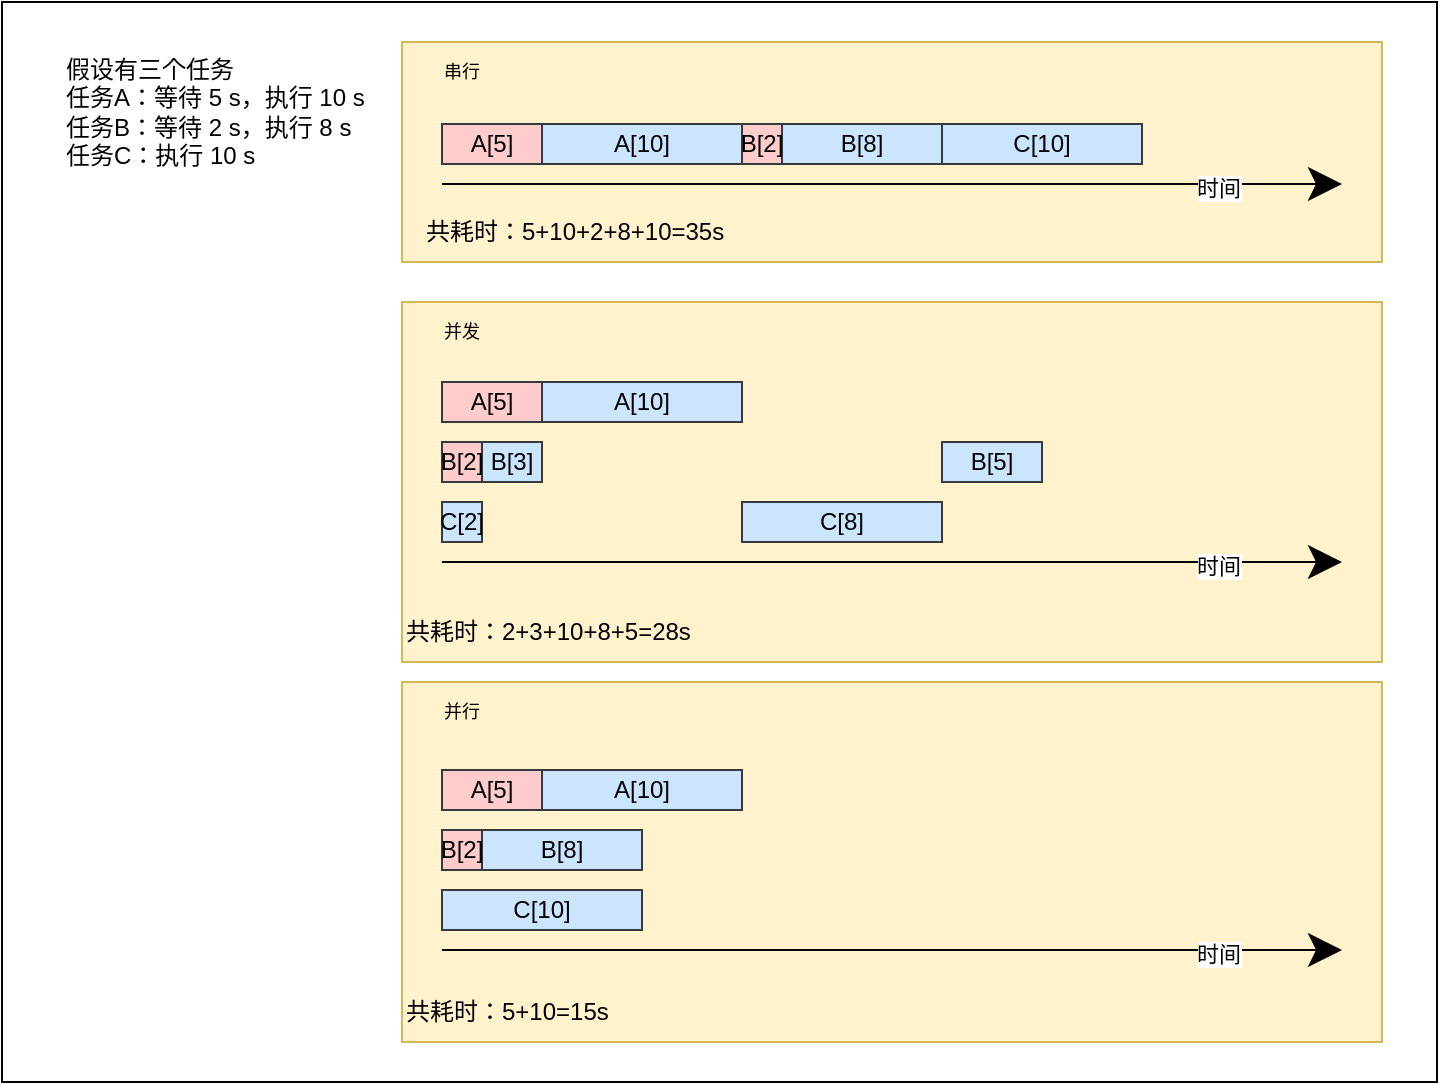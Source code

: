 <mxfile version="19.0.1" type="github">
  <diagram id="YBkWq5HG3aW7KjurHIij" name="Page-1">
    <mxGraphModel dx="1468" dy="856" grid="1" gridSize="10" guides="1" tooltips="1" connect="1" arrows="1" fold="1" page="0" pageScale="1" pageWidth="827" pageHeight="1169" math="0" shadow="0">
      <root>
        <mxCell id="0" />
        <mxCell id="1" parent="0" />
        <mxCell id="tiuEcBF6v56B7dEMuvXk-40" value="" style="rounded=0;whiteSpace=wrap;html=1;hachureGap=4;fontSize=9;" vertex="1" parent="1">
          <mxGeometry x="-240" y="-260" width="717.5" height="540" as="geometry" />
        </mxCell>
        <mxCell id="tiuEcBF6v56B7dEMuvXk-38" value="" style="rounded=0;whiteSpace=wrap;html=1;hachureGap=4;fillColor=#fff2cc;strokeColor=#d6b656;" vertex="1" parent="1">
          <mxGeometry x="-40" y="80" width="490" height="180" as="geometry" />
        </mxCell>
        <mxCell id="tiuEcBF6v56B7dEMuvXk-36" value="" style="rounded=0;whiteSpace=wrap;html=1;hachureGap=4;fillColor=#fff2cc;strokeColor=#d6b656;" vertex="1" parent="1">
          <mxGeometry x="-40" y="-110" width="490" height="180" as="geometry" />
        </mxCell>
        <mxCell id="tiuEcBF6v56B7dEMuvXk-19" value="" style="rounded=0;whiteSpace=wrap;html=1;hachureGap=4;fillColor=#fff2cc;strokeColor=#d6b656;" vertex="1" parent="1">
          <mxGeometry x="-40" y="-240" width="490" height="110" as="geometry" />
        </mxCell>
        <mxCell id="tiuEcBF6v56B7dEMuvXk-1" value="假设有三个任务&lt;br&gt;任务A：等待 5 s，执行 10 s&lt;br&gt;任务B：等待 2 s，执行 8 s&lt;br&gt;任务C：执行 10 s" style="text;html=1;strokeColor=none;fillColor=none;align=left;verticalAlign=middle;whiteSpace=wrap;rounded=0;hachureGap=4;" vertex="1" parent="1">
          <mxGeometry x="-210" y="-240" width="190" height="70" as="geometry" />
        </mxCell>
        <mxCell id="tiuEcBF6v56B7dEMuvXk-2" value="" style="endArrow=classic;html=1;rounded=0;startSize=14;endSize=14;sourcePerimeterSpacing=8;targetPerimeterSpacing=8;curved=1;" edge="1" parent="1">
          <mxGeometry width="50" height="50" relative="1" as="geometry">
            <mxPoint x="-20" y="-169" as="sourcePoint" />
            <mxPoint x="430" y="-169" as="targetPoint" />
          </mxGeometry>
        </mxCell>
        <mxCell id="tiuEcBF6v56B7dEMuvXk-9" value="时间" style="edgeLabel;html=1;align=center;verticalAlign=middle;resizable=0;points=[];" vertex="1" connectable="0" parent="tiuEcBF6v56B7dEMuvXk-2">
          <mxGeometry x="0.722" y="-2" relative="1" as="geometry">
            <mxPoint as="offset" />
          </mxGeometry>
        </mxCell>
        <mxCell id="tiuEcBF6v56B7dEMuvXk-3" value="A[10]" style="rounded=0;whiteSpace=wrap;html=1;hachureGap=4;fillColor=#cce5ff;strokeColor=#36393d;" vertex="1" parent="1">
          <mxGeometry x="30" y="-199" width="100" height="20" as="geometry" />
        </mxCell>
        <mxCell id="tiuEcBF6v56B7dEMuvXk-4" value="B[8]" style="rounded=0;whiteSpace=wrap;html=1;hachureGap=4;fillColor=#cce5ff;strokeColor=#36393d;" vertex="1" parent="1">
          <mxGeometry x="150" y="-199" width="80" height="20" as="geometry" />
        </mxCell>
        <mxCell id="tiuEcBF6v56B7dEMuvXk-6" value="C[10]" style="rounded=0;whiteSpace=wrap;html=1;hachureGap=4;fillColor=#cce5ff;strokeColor=#36393d;" vertex="1" parent="1">
          <mxGeometry x="230" y="-199" width="100" height="20" as="geometry" />
        </mxCell>
        <mxCell id="tiuEcBF6v56B7dEMuvXk-7" value="A[5]" style="rounded=0;whiteSpace=wrap;html=1;hachureGap=4;fillColor=#ffcccc;strokeColor=#36393d;" vertex="1" parent="1">
          <mxGeometry x="-20" y="-199" width="50" height="20" as="geometry" />
        </mxCell>
        <mxCell id="tiuEcBF6v56B7dEMuvXk-8" value="B[2]" style="rounded=0;whiteSpace=wrap;html=1;hachureGap=4;fillColor=#ffcccc;strokeColor=#36393d;" vertex="1" parent="1">
          <mxGeometry x="130" y="-199" width="20" height="20" as="geometry" />
        </mxCell>
        <mxCell id="tiuEcBF6v56B7dEMuvXk-10" value="" style="endArrow=classic;html=1;rounded=0;startSize=14;endSize=14;sourcePerimeterSpacing=8;targetPerimeterSpacing=8;curved=1;" edge="1" parent="1">
          <mxGeometry width="50" height="50" relative="1" as="geometry">
            <mxPoint x="-20" y="20" as="sourcePoint" />
            <mxPoint x="430" y="20" as="targetPoint" />
          </mxGeometry>
        </mxCell>
        <mxCell id="tiuEcBF6v56B7dEMuvXk-11" value="时间" style="edgeLabel;html=1;align=center;verticalAlign=middle;resizable=0;points=[];" vertex="1" connectable="0" parent="tiuEcBF6v56B7dEMuvXk-10">
          <mxGeometry x="0.722" y="-2" relative="1" as="geometry">
            <mxPoint as="offset" />
          </mxGeometry>
        </mxCell>
        <mxCell id="tiuEcBF6v56B7dEMuvXk-12" value="A[10]" style="rounded=0;whiteSpace=wrap;html=1;hachureGap=4;fillColor=#cce5ff;strokeColor=#36393d;" vertex="1" parent="1">
          <mxGeometry x="30" y="-70" width="100" height="20" as="geometry" />
        </mxCell>
        <mxCell id="tiuEcBF6v56B7dEMuvXk-13" value="B[3]" style="rounded=0;whiteSpace=wrap;html=1;hachureGap=4;fillColor=#cce5ff;strokeColor=#36393d;" vertex="1" parent="1">
          <mxGeometry y="-40" width="30" height="20" as="geometry" />
        </mxCell>
        <mxCell id="tiuEcBF6v56B7dEMuvXk-14" value="C[2]" style="rounded=0;whiteSpace=wrap;html=1;hachureGap=4;fillColor=#cce5ff;strokeColor=#36393d;" vertex="1" parent="1">
          <mxGeometry x="-20" y="-10" width="20" height="20" as="geometry" />
        </mxCell>
        <mxCell id="tiuEcBF6v56B7dEMuvXk-15" value="A[5]" style="rounded=0;whiteSpace=wrap;html=1;hachureGap=4;fillColor=#ffcccc;strokeColor=#36393d;" vertex="1" parent="1">
          <mxGeometry x="-20" y="-70" width="50" height="20" as="geometry" />
        </mxCell>
        <mxCell id="tiuEcBF6v56B7dEMuvXk-16" value="B[2]" style="rounded=0;whiteSpace=wrap;html=1;hachureGap=4;fillColor=#ffcccc;strokeColor=#36393d;" vertex="1" parent="1">
          <mxGeometry x="-20" y="-40" width="20" height="20" as="geometry" />
        </mxCell>
        <mxCell id="tiuEcBF6v56B7dEMuvXk-17" value="C[8]" style="rounded=0;whiteSpace=wrap;html=1;hachureGap=4;fillColor=#cce5ff;strokeColor=#36393d;" vertex="1" parent="1">
          <mxGeometry x="130" y="-10" width="100" height="20" as="geometry" />
        </mxCell>
        <mxCell id="tiuEcBF6v56B7dEMuvXk-18" value="B[5]" style="rounded=0;whiteSpace=wrap;html=1;hachureGap=4;fillColor=#cce5ff;strokeColor=#36393d;" vertex="1" parent="1">
          <mxGeometry x="230" y="-40" width="50" height="20" as="geometry" />
        </mxCell>
        <mxCell id="tiuEcBF6v56B7dEMuvXk-20" value="共耗时：5+10+2+8+10=35s" style="text;html=1;strokeColor=none;fillColor=none;align=left;verticalAlign=middle;whiteSpace=wrap;rounded=0;hachureGap=4;" vertex="1" parent="1">
          <mxGeometry x="-30" y="-160" width="350" height="30" as="geometry" />
        </mxCell>
        <mxCell id="tiuEcBF6v56B7dEMuvXk-22" value="共耗时：2+3+10+8+5=28s" style="text;html=1;strokeColor=none;fillColor=none;align=left;verticalAlign=middle;whiteSpace=wrap;rounded=0;hachureGap=4;" vertex="1" parent="1">
          <mxGeometry x="-40" y="40" width="350" height="30" as="geometry" />
        </mxCell>
        <mxCell id="tiuEcBF6v56B7dEMuvXk-24" value="" style="endArrow=classic;html=1;rounded=0;startSize=14;endSize=14;sourcePerimeterSpacing=8;targetPerimeterSpacing=8;curved=1;" edge="1" parent="1">
          <mxGeometry width="50" height="50" relative="1" as="geometry">
            <mxPoint x="-20" y="214" as="sourcePoint" />
            <mxPoint x="430" y="214" as="targetPoint" />
          </mxGeometry>
        </mxCell>
        <mxCell id="tiuEcBF6v56B7dEMuvXk-25" value="时间" style="edgeLabel;html=1;align=center;verticalAlign=middle;resizable=0;points=[];" vertex="1" connectable="0" parent="tiuEcBF6v56B7dEMuvXk-24">
          <mxGeometry x="0.722" y="-2" relative="1" as="geometry">
            <mxPoint as="offset" />
          </mxGeometry>
        </mxCell>
        <mxCell id="tiuEcBF6v56B7dEMuvXk-26" value="A[10]" style="rounded=0;whiteSpace=wrap;html=1;hachureGap=4;fillColor=#cce5ff;strokeColor=#36393d;" vertex="1" parent="1">
          <mxGeometry x="30" y="124" width="100" height="20" as="geometry" />
        </mxCell>
        <mxCell id="tiuEcBF6v56B7dEMuvXk-27" value="B[8]" style="rounded=0;whiteSpace=wrap;html=1;hachureGap=4;fillColor=#cce5ff;strokeColor=#36393d;" vertex="1" parent="1">
          <mxGeometry y="154" width="80" height="20" as="geometry" />
        </mxCell>
        <mxCell id="tiuEcBF6v56B7dEMuvXk-28" value="C[10]" style="rounded=0;whiteSpace=wrap;html=1;hachureGap=4;fillColor=#cce5ff;strokeColor=#36393d;" vertex="1" parent="1">
          <mxGeometry x="-20" y="184" width="100" height="20" as="geometry" />
        </mxCell>
        <mxCell id="tiuEcBF6v56B7dEMuvXk-29" value="A[5]" style="rounded=0;whiteSpace=wrap;html=1;hachureGap=4;fillColor=#ffcccc;strokeColor=#36393d;" vertex="1" parent="1">
          <mxGeometry x="-20" y="124" width="50" height="20" as="geometry" />
        </mxCell>
        <mxCell id="tiuEcBF6v56B7dEMuvXk-30" value="B[2]" style="rounded=0;whiteSpace=wrap;html=1;hachureGap=4;fillColor=#ffcccc;strokeColor=#36393d;" vertex="1" parent="1">
          <mxGeometry x="-20" y="154" width="20" height="20" as="geometry" />
        </mxCell>
        <mxCell id="tiuEcBF6v56B7dEMuvXk-33" value="共耗时：5+10=15s" style="text;html=1;strokeColor=none;fillColor=none;align=left;verticalAlign=middle;whiteSpace=wrap;rounded=0;hachureGap=4;" vertex="1" parent="1">
          <mxGeometry x="-40" y="230" width="350" height="30" as="geometry" />
        </mxCell>
        <mxCell id="tiuEcBF6v56B7dEMuvXk-34" value="串行" style="text;html=1;strokeColor=none;fillColor=none;align=center;verticalAlign=middle;whiteSpace=wrap;rounded=0;hachureGap=4;fontSize=9;" vertex="1" parent="1">
          <mxGeometry x="-40" y="-240" width="60" height="30" as="geometry" />
        </mxCell>
        <mxCell id="tiuEcBF6v56B7dEMuvXk-37" value="并发" style="text;html=1;strokeColor=none;fillColor=none;align=center;verticalAlign=middle;whiteSpace=wrap;rounded=0;hachureGap=4;fontSize=9;" vertex="1" parent="1">
          <mxGeometry x="-40" y="-110" width="60" height="30" as="geometry" />
        </mxCell>
        <mxCell id="tiuEcBF6v56B7dEMuvXk-39" value="并行" style="text;html=1;strokeColor=none;fillColor=none;align=center;verticalAlign=middle;whiteSpace=wrap;rounded=0;hachureGap=4;fontSize=9;" vertex="1" parent="1">
          <mxGeometry x="-40" y="80" width="60" height="30" as="geometry" />
        </mxCell>
      </root>
    </mxGraphModel>
  </diagram>
</mxfile>
